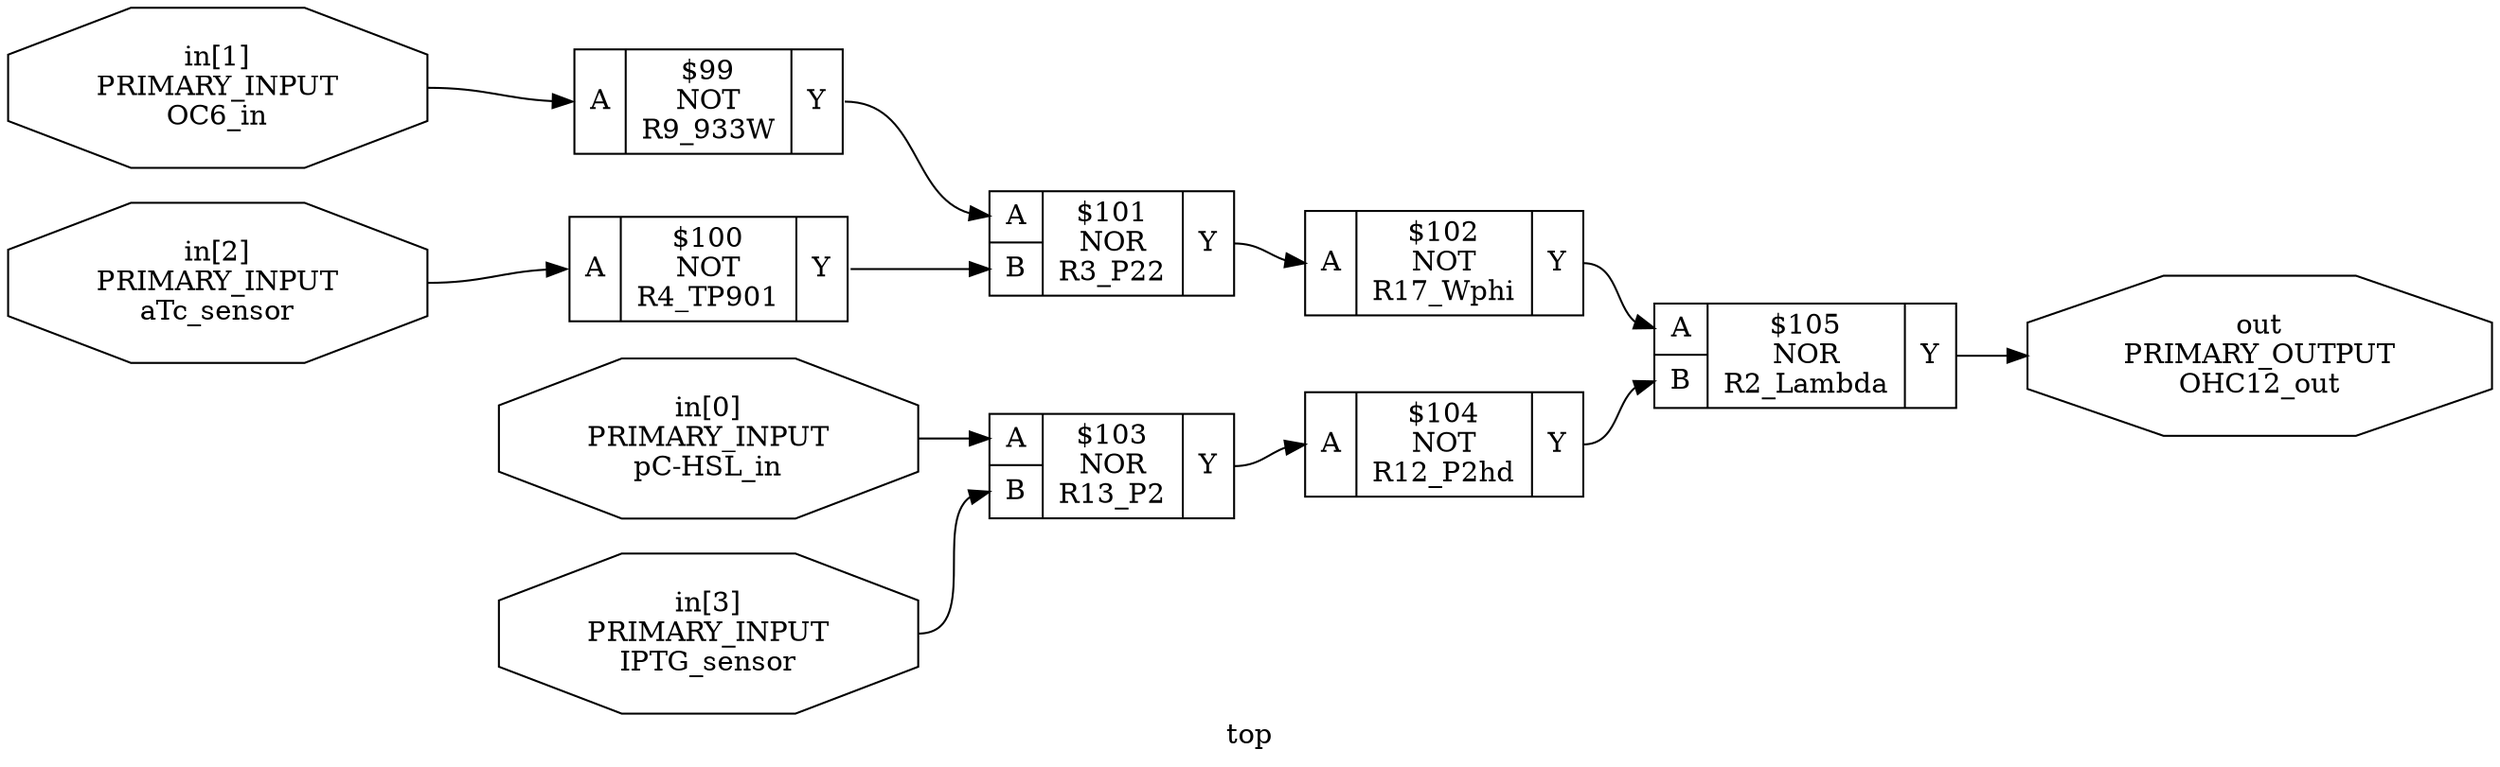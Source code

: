 digraph "top" {
label="top";
rankdir="LR";
remincross=true;
n7 [ shape=octagon, label="in[0]\nPRIMARY_INPUT\npC-HSL_in", fontcolor="black"];
n8 [ shape=octagon, label="in[1]\nPRIMARY_INPUT\nOC6_in", fontcolor="black"];
n9 [ shape=octagon, label="in[2]\nPRIMARY_INPUT\naTc_sensor", fontcolor="black"];
n10 [ shape=octagon, label="in[3]\nPRIMARY_INPUT\nIPTG_sensor", fontcolor="black"];
n11 [ shape=octagon, label="out\nPRIMARY_OUTPUT\nOHC12_out", fontcolor="black"];
c14 [ shape=record, label="{{<p12> A}|$100\nNOT\nR4_TP901|{<p13> Y}}",  ];
c16 [ shape=record, label="{{<p12> A|<p15> B}|$101\nNOR\nR3_P22|{<p13> Y}}",  ];
c17 [ shape=record, label="{{<p12> A}|$102\nNOT\nR17_Wphi|{<p13> Y}}",  ];
c18 [ shape=record, label="{{<p12> A|<p15> B}|$103\nNOR\nR13_P2|{<p13> Y}}",  ];
c19 [ shape=record, label="{{<p12> A}|$104\nNOT\nR12_P2hd|{<p13> Y}}",  ];
c20 [ shape=record, label="{{<p12> A|<p15> B}|$105\nNOR\nR2_Lambda|{<p13> Y}}",  ];
c21 [ shape=record, label="{{<p12> A}|$99\nNOT\nR9_933W|{<p13> Y}}",  ];
c18:p13:e -> c19:p12:w [color="black", fontcolor="black", label=""];
n10:e -> c18:p15:w [color="black", fontcolor="black", label=""];
c20:p13:e -> n11:w [color="black", fontcolor="black", label=""];
c19:p13:e -> c20:p15:w [color="black", fontcolor="black", label=""];
c21:p13:e -> c16:p12:w [color="black", fontcolor="black", label=""];
c14:p13:e -> c16:p15:w [color="black", fontcolor="black", label=""];
c16:p13:e -> c17:p12:w [color="black", fontcolor="black", label=""];
c17:p13:e -> c20:p12:w [color="black", fontcolor="black", label=""];
n7:e -> c18:p12:w [color="black", fontcolor="black", label=""];
n8:e -> c21:p12:w [color="black", fontcolor="black", label=""];
n9:e -> c14:p12:w [color="black", fontcolor="black", label=""];
}
